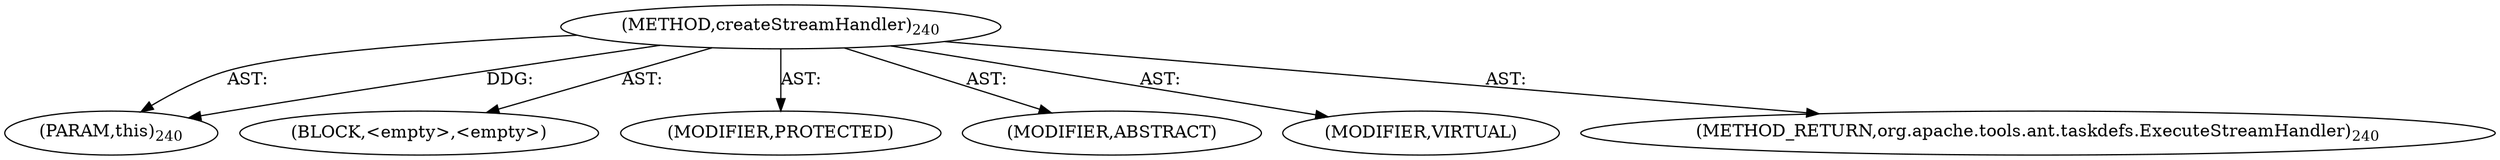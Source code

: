 digraph "createStreamHandler" {  
"111669149707" [label = <(METHOD,createStreamHandler)<SUB>240</SUB>> ]
"115964117012" [label = <(PARAM,this)<SUB>240</SUB>> ]
"25769803792" [label = <(BLOCK,&lt;empty&gt;,&lt;empty&gt;)> ]
"133143986205" [label = <(MODIFIER,PROTECTED)> ]
"133143986206" [label = <(MODIFIER,ABSTRACT)> ]
"133143986207" [label = <(MODIFIER,VIRTUAL)> ]
"128849018891" [label = <(METHOD_RETURN,org.apache.tools.ant.taskdefs.ExecuteStreamHandler)<SUB>240</SUB>> ]
  "111669149707" -> "115964117012"  [ label = "AST: "] 
  "111669149707" -> "25769803792"  [ label = "AST: "] 
  "111669149707" -> "133143986205"  [ label = "AST: "] 
  "111669149707" -> "133143986206"  [ label = "AST: "] 
  "111669149707" -> "133143986207"  [ label = "AST: "] 
  "111669149707" -> "128849018891"  [ label = "AST: "] 
  "111669149707" -> "115964117012"  [ label = "DDG: "] 
}
